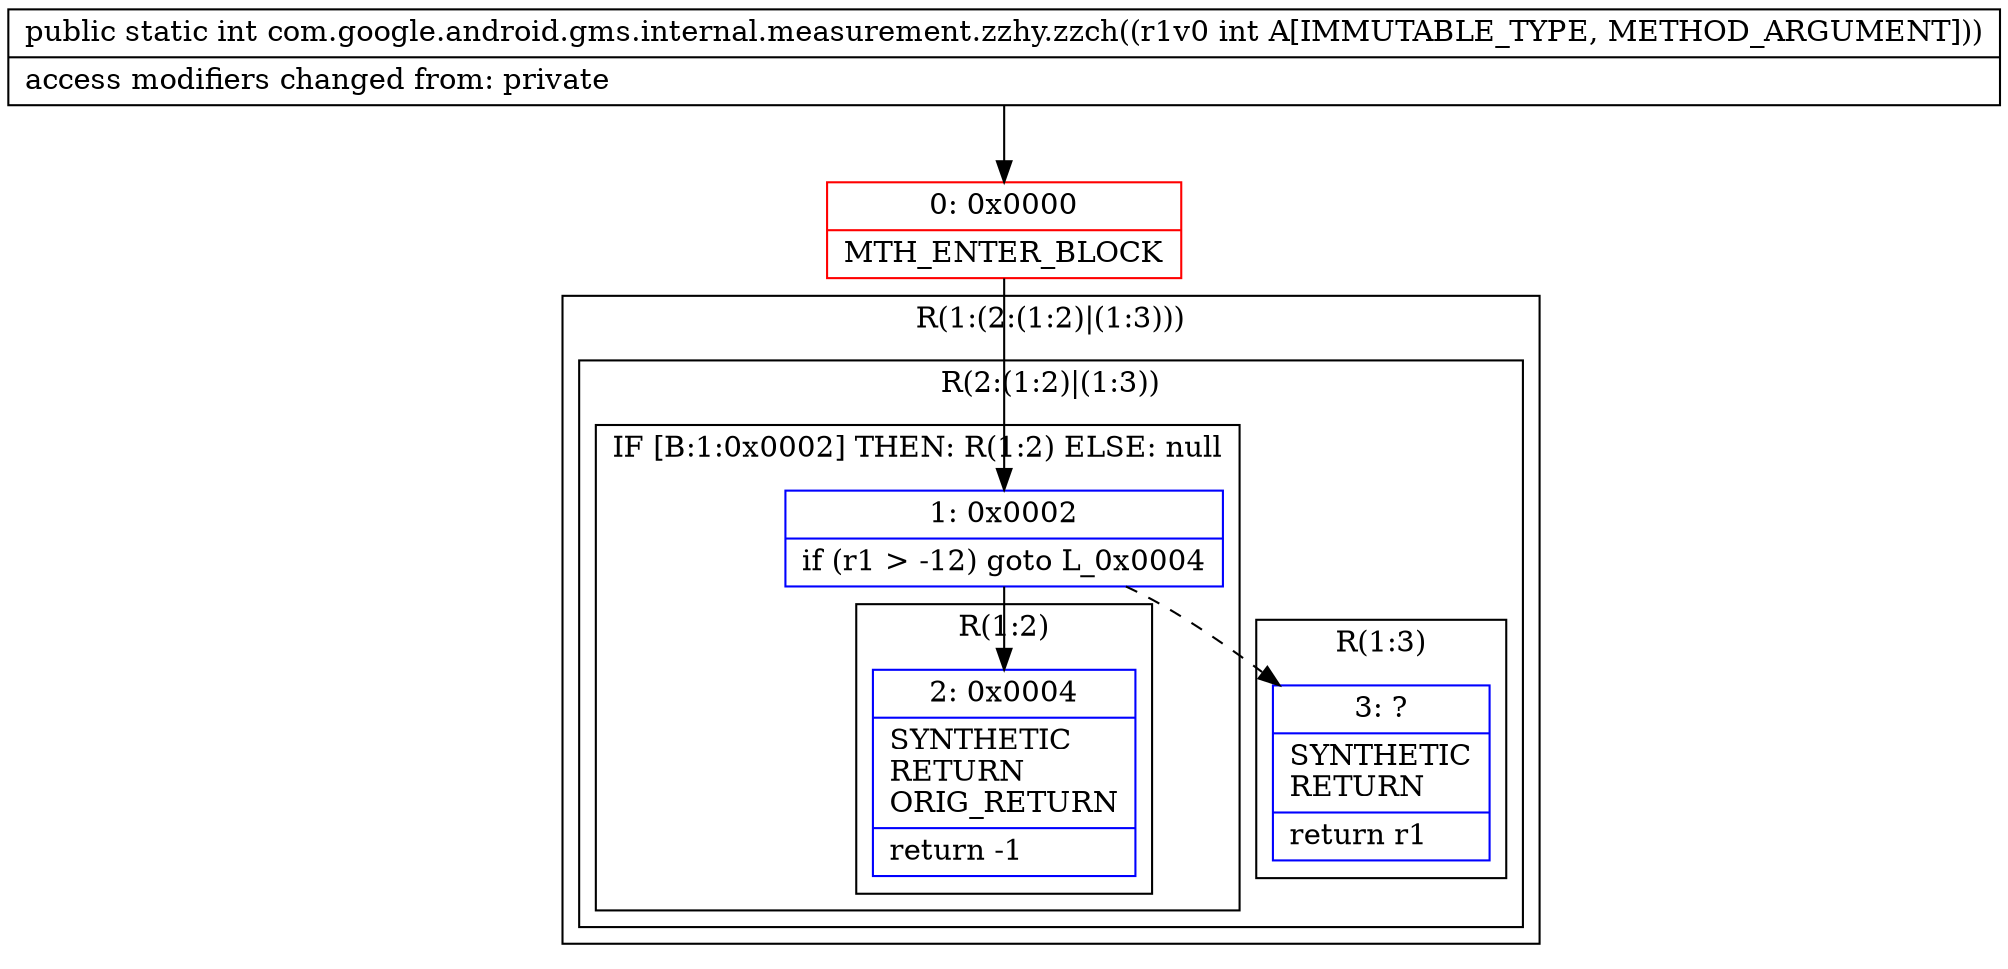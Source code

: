 digraph "CFG forcom.google.android.gms.internal.measurement.zzhy.zzch(I)I" {
subgraph cluster_Region_616027040 {
label = "R(1:(2:(1:2)|(1:3)))";
node [shape=record,color=blue];
subgraph cluster_Region_499798139 {
label = "R(2:(1:2)|(1:3))";
node [shape=record,color=blue];
subgraph cluster_IfRegion_613171271 {
label = "IF [B:1:0x0002] THEN: R(1:2) ELSE: null";
node [shape=record,color=blue];
Node_1 [shape=record,label="{1\:\ 0x0002|if (r1 \> \-12) goto L_0x0004\l}"];
subgraph cluster_Region_743505946 {
label = "R(1:2)";
node [shape=record,color=blue];
Node_2 [shape=record,label="{2\:\ 0x0004|SYNTHETIC\lRETURN\lORIG_RETURN\l|return \-1\l}"];
}
}
subgraph cluster_Region_920775907 {
label = "R(1:3)";
node [shape=record,color=blue];
Node_3 [shape=record,label="{3\:\ ?|SYNTHETIC\lRETURN\l|return r1\l}"];
}
}
}
Node_0 [shape=record,color=red,label="{0\:\ 0x0000|MTH_ENTER_BLOCK\l}"];
MethodNode[shape=record,label="{public static int com.google.android.gms.internal.measurement.zzhy.zzch((r1v0 int A[IMMUTABLE_TYPE, METHOD_ARGUMENT]))  | access modifiers changed from: private\l}"];
MethodNode -> Node_0;
Node_1 -> Node_2;
Node_1 -> Node_3[style=dashed];
Node_0 -> Node_1;
}

